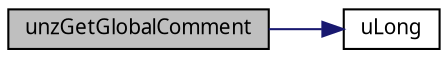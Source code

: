 digraph G
{
  edge [fontname="FreeSans.ttf",fontsize="10",labelfontname="FreeSans.ttf",labelfontsize="10"];
  node [fontname="FreeSans.ttf",fontsize="10",shape=record];
  rankdir=LR;
  Node1 [label="unzGetGlobalComment",height=0.2,width=0.4,color="black", fillcolor="grey75", style="filled" fontcolor="black"];
  Node1 -> Node2 [color="midnightblue",fontsize="10",style="solid",fontname="FreeSans.ttf"];
  Node2 [label="uLong",height=0.2,width=0.4,color="black", fillcolor="white", style="filled",URL="$ioapi_8h.html#a50e9e9d5c30e481de822ad68fe537986"];
}
